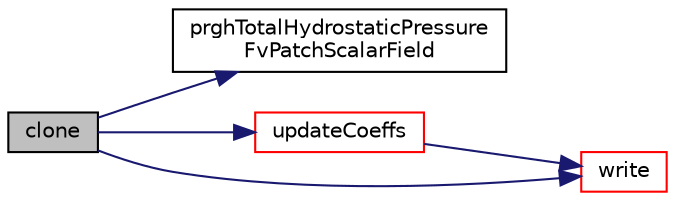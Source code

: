 digraph "clone"
{
  bgcolor="transparent";
  edge [fontname="Helvetica",fontsize="10",labelfontname="Helvetica",labelfontsize="10"];
  node [fontname="Helvetica",fontsize="10",shape=record];
  rankdir="LR";
  Node20 [label="clone",height=0.2,width=0.4,color="black", fillcolor="grey75", style="filled", fontcolor="black"];
  Node20 -> Node21 [color="midnightblue",fontsize="10",style="solid",fontname="Helvetica"];
  Node21 [label="prghTotalHydrostaticPressure\lFvPatchScalarField",height=0.2,width=0.4,color="black",URL="$a23053.html#abb88f032a1847d82ec65ffa22a733b69",tooltip="Construct from patch and internal field. "];
  Node20 -> Node22 [color="midnightblue",fontsize="10",style="solid",fontname="Helvetica"];
  Node22 [label="updateCoeffs",height=0.2,width=0.4,color="red",URL="$a23053.html#a7e24eafac629d3733181cd942d4c902f",tooltip="Update the coefficients associated with the patch field. "];
  Node22 -> Node28 [color="midnightblue",fontsize="10",style="solid",fontname="Helvetica"];
  Node28 [label="write",height=0.2,width=0.4,color="red",URL="$a23053.html#a293fdfec8bdfbd5c3913ab4c9f3454ff",tooltip="Write. "];
  Node20 -> Node28 [color="midnightblue",fontsize="10",style="solid",fontname="Helvetica"];
}
